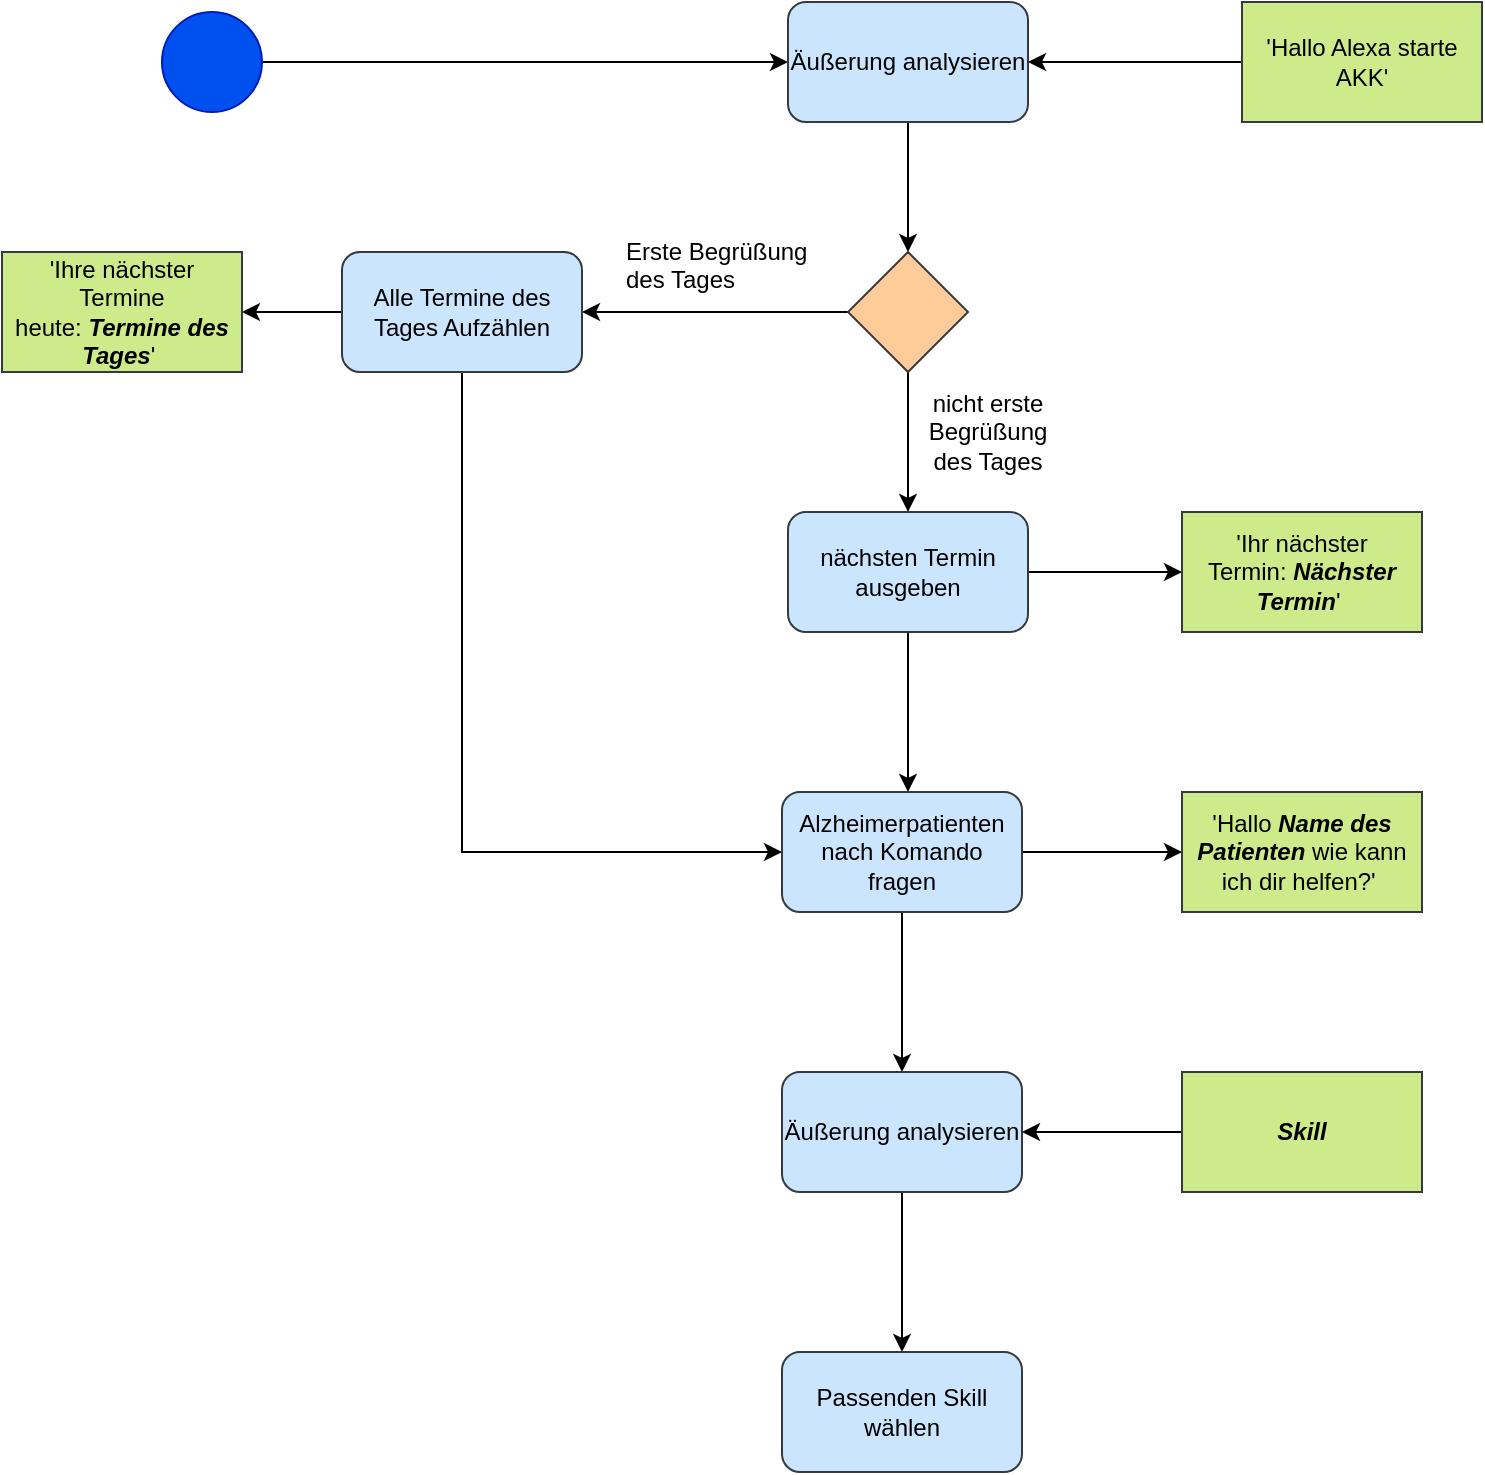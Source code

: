 <mxfile version="12.3.2" type="device" pages="1"><diagram id="JAC4MoJJ1rUjFDJthPLJ" name="Page-1"><mxGraphModel dx="672" dy="847" grid="1" gridSize="10" guides="1" tooltips="1" connect="1" arrows="1" fold="1" page="1" pageScale="1" pageWidth="827" pageHeight="1169" math="0" shadow="0"><root><mxCell id="0"/><mxCell id="1" parent="0"/><mxCell id="LytDboVsAhBIqmu7Ithb-2" value="" style="edgeStyle=orthogonalEdgeStyle;rounded=0;orthogonalLoop=1;jettySize=auto;html=1;" edge="1" parent="1" source="3pyfW12AV0Ln1BtnyXBs-1" target="3pyfW12AV0Ln1BtnyXBs-4"><mxGeometry relative="1" as="geometry"><mxPoint x="230" y="95" as="targetPoint"/></mxGeometry></mxCell><mxCell id="3pyfW12AV0Ln1BtnyXBs-1" value="" style="ellipse;whiteSpace=wrap;html=1;aspect=fixed;fillColor=#0050ef;strokeColor=#001DBC;fontColor=#ffffff;" parent="1" vertex="1"><mxGeometry x="100" y="70" width="50" height="50" as="geometry"/></mxCell><mxCell id="3pyfW12AV0Ln1BtnyXBs-14" value="" style="edgeStyle=orthogonalEdgeStyle;rounded=0;orthogonalLoop=1;jettySize=auto;html=1;" parent="1" source="3pyfW12AV0Ln1BtnyXBs-4" target="3pyfW12AV0Ln1BtnyXBs-13" edge="1"><mxGeometry relative="1" as="geometry"/></mxCell><mxCell id="3pyfW12AV0Ln1BtnyXBs-4" value="Äußerung analysieren" style="rounded=1;whiteSpace=wrap;html=1;fillColor=#cce5ff;strokeColor=#36393d;" parent="1" vertex="1"><mxGeometry x="413" y="65" width="120" height="60" as="geometry"/></mxCell><mxCell id="3pyfW12AV0Ln1BtnyXBs-9" style="edgeStyle=orthogonalEdgeStyle;rounded=0;orthogonalLoop=1;jettySize=auto;html=1;exitX=0;exitY=0.5;exitDx=0;exitDy=0;entryX=1;entryY=0.5;entryDx=0;entryDy=0;" parent="1" source="3pyfW12AV0Ln1BtnyXBs-8" target="3pyfW12AV0Ln1BtnyXBs-4" edge="1"><mxGeometry relative="1" as="geometry"/></mxCell><mxCell id="3pyfW12AV0Ln1BtnyXBs-8" value="'Hallo Alexa starte AKK'" style="rounded=0;whiteSpace=wrap;html=1;fillColor=#cdeb8b;strokeColor=#36393d;" parent="1" vertex="1"><mxGeometry x="640" y="65" width="120" height="60" as="geometry"/></mxCell><mxCell id="3pyfW12AV0Ln1BtnyXBs-17" value="" style="edgeStyle=orthogonalEdgeStyle;rounded=0;orthogonalLoop=1;jettySize=auto;html=1;" parent="1" source="3pyfW12AV0Ln1BtnyXBs-13" target="3pyfW12AV0Ln1BtnyXBs-16" edge="1"><mxGeometry relative="1" as="geometry"/></mxCell><mxCell id="3pyfW12AV0Ln1BtnyXBs-18" value="" style="edgeStyle=orthogonalEdgeStyle;rounded=0;orthogonalLoop=1;jettySize=auto;html=1;" parent="1" source="3pyfW12AV0Ln1BtnyXBs-13" target="3pyfW12AV0Ln1BtnyXBs-15" edge="1"><mxGeometry relative="1" as="geometry"/></mxCell><mxCell id="3pyfW12AV0Ln1BtnyXBs-13" value="" style="rhombus;whiteSpace=wrap;html=1;fillColor=#ffcc99;strokeColor=#36393d;" parent="1" vertex="1"><mxGeometry x="443" y="190" width="60" height="60" as="geometry"/></mxCell><mxCell id="3pyfW12AV0Ln1BtnyXBs-22" value="" style="edgeStyle=orthogonalEdgeStyle;rounded=0;orthogonalLoop=1;jettySize=auto;html=1;" parent="1" source="3pyfW12AV0Ln1BtnyXBs-15" edge="1"><mxGeometry relative="1" as="geometry"><mxPoint x="473" y="460" as="targetPoint"/></mxGeometry></mxCell><mxCell id="LytDboVsAhBIqmu7Ithb-8" value="" style="edgeStyle=orthogonalEdgeStyle;rounded=0;orthogonalLoop=1;jettySize=auto;html=1;" edge="1" parent="1" source="3pyfW12AV0Ln1BtnyXBs-15" target="LytDboVsAhBIqmu7Ithb-7"><mxGeometry relative="1" as="geometry"/></mxCell><mxCell id="3pyfW12AV0Ln1BtnyXBs-15" value="nächsten Termin ausgeben" style="rounded=1;whiteSpace=wrap;html=1;fillColor=#cce5ff;strokeColor=#36393d;" parent="1" vertex="1"><mxGeometry x="413" y="320" width="120" height="60" as="geometry"/></mxCell><mxCell id="3pyfW12AV0Ln1BtnyXBs-37" style="edgeStyle=orthogonalEdgeStyle;rounded=0;orthogonalLoop=1;jettySize=auto;html=1;exitX=0.5;exitY=1;exitDx=0;exitDy=0;entryX=0;entryY=0.5;entryDx=0;entryDy=0;" parent="1" source="3pyfW12AV0Ln1BtnyXBs-16" target="3pyfW12AV0Ln1BtnyXBs-32" edge="1"><mxGeometry relative="1" as="geometry"/></mxCell><mxCell id="LytDboVsAhBIqmu7Ithb-10" value="" style="edgeStyle=orthogonalEdgeStyle;rounded=0;orthogonalLoop=1;jettySize=auto;html=1;" edge="1" parent="1" source="3pyfW12AV0Ln1BtnyXBs-16" target="LytDboVsAhBIqmu7Ithb-9"><mxGeometry relative="1" as="geometry"/></mxCell><mxCell id="3pyfW12AV0Ln1BtnyXBs-16" value="Alle Termine des Tages Aufzählen" style="rounded=1;whiteSpace=wrap;html=1;fillColor=#cce5ff;strokeColor=#36393d;" parent="1" vertex="1"><mxGeometry x="190" y="190" width="120" height="60" as="geometry"/></mxCell><mxCell id="3pyfW12AV0Ln1BtnyXBs-19" value="Erste Begrüßung &lt;br&gt;des Tages" style="text;html=1;resizable=0;points=[];autosize=1;align=left;verticalAlign=top;spacingTop=-4;" parent="1" vertex="1"><mxGeometry x="330" y="180" width="110" height="30" as="geometry"/></mxCell><mxCell id="3pyfW12AV0Ln1BtnyXBs-20" value="nicht erste Begrüßung des Tages" style="text;html=1;strokeColor=none;fillColor=none;align=center;verticalAlign=middle;whiteSpace=wrap;rounded=0;" parent="1" vertex="1"><mxGeometry x="493" y="270" width="40" height="20" as="geometry"/></mxCell><mxCell id="3pyfW12AV0Ln1BtnyXBs-35" value="" style="edgeStyle=orthogonalEdgeStyle;rounded=0;orthogonalLoop=1;jettySize=auto;html=1;" parent="1" source="3pyfW12AV0Ln1BtnyXBs-32" edge="1"><mxGeometry relative="1" as="geometry"><mxPoint x="470" y="600" as="targetPoint"/></mxGeometry></mxCell><mxCell id="LytDboVsAhBIqmu7Ithb-6" value="" style="edgeStyle=orthogonalEdgeStyle;rounded=0;orthogonalLoop=1;jettySize=auto;html=1;" edge="1" parent="1" source="3pyfW12AV0Ln1BtnyXBs-32" target="LytDboVsAhBIqmu7Ithb-5"><mxGeometry relative="1" as="geometry"/></mxCell><mxCell id="3pyfW12AV0Ln1BtnyXBs-32" value="Alzheimerpatienten nach Komando fragen" style="rounded=1;whiteSpace=wrap;html=1;fillColor=#cce5ff;strokeColor=#36393d;" parent="1" vertex="1"><mxGeometry x="410" y="460" width="120" height="60" as="geometry"/></mxCell><mxCell id="3pyfW12AV0Ln1BtnyXBs-39" value="" style="edgeStyle=orthogonalEdgeStyle;rounded=0;orthogonalLoop=1;jettySize=auto;html=1;" parent="1" source="3pyfW12AV0Ln1BtnyXBs-36" target="3pyfW12AV0Ln1BtnyXBs-38" edge="1"><mxGeometry relative="1" as="geometry"/></mxCell><mxCell id="3pyfW12AV0Ln1BtnyXBs-36" value="Äußerung analysieren" style="rounded=1;whiteSpace=wrap;html=1;fillColor=#cce5ff;strokeColor=#36393d;" parent="1" vertex="1"><mxGeometry x="410" y="600" width="120" height="60" as="geometry"/></mxCell><mxCell id="3pyfW12AV0Ln1BtnyXBs-38" value="Passenden Skill wählen" style="rounded=1;whiteSpace=wrap;html=1;fillColor=#cce5ff;strokeColor=#36393d;" parent="1" vertex="1"><mxGeometry x="410" y="740" width="120" height="60" as="geometry"/></mxCell><mxCell id="LytDboVsAhBIqmu7Ithb-4" value="" style="edgeStyle=orthogonalEdgeStyle;rounded=0;orthogonalLoop=1;jettySize=auto;html=1;" edge="1" parent="1" source="LytDboVsAhBIqmu7Ithb-3" target="3pyfW12AV0Ln1BtnyXBs-36"><mxGeometry relative="1" as="geometry"/></mxCell><mxCell id="LytDboVsAhBIqmu7Ithb-3" value="&lt;b&gt;&lt;i&gt;Skill&lt;/i&gt;&lt;/b&gt;" style="rounded=0;whiteSpace=wrap;html=1;fillColor=#cdeb8b;strokeColor=#36393d;" vertex="1" parent="1"><mxGeometry x="610" y="600" width="120" height="60" as="geometry"/></mxCell><mxCell id="LytDboVsAhBIqmu7Ithb-5" value="'Hallo &lt;b&gt;&lt;i&gt;Name des Patienten&lt;/i&gt;&lt;/b&gt;&amp;nbsp;wie kann ich dir helfen?'&amp;nbsp;" style="rounded=0;whiteSpace=wrap;html=1;fillColor=#cdeb8b;strokeColor=#36393d;" vertex="1" parent="1"><mxGeometry x="610" y="460" width="120" height="60" as="geometry"/></mxCell><mxCell id="LytDboVsAhBIqmu7Ithb-7" value="'Ihr nächster Termin:&amp;nbsp;&lt;b&gt;&lt;i&gt;Nächster Termin&lt;/i&gt;&lt;/b&gt;'&amp;nbsp;" style="rounded=0;whiteSpace=wrap;html=1;fillColor=#cdeb8b;strokeColor=#36393d;" vertex="1" parent="1"><mxGeometry x="610" y="320" width="120" height="60" as="geometry"/></mxCell><mxCell id="LytDboVsAhBIqmu7Ithb-9" value="'Ihre nächster Termine heute:&amp;nbsp;&lt;b&gt;&lt;i&gt;Termine des Tages&lt;/i&gt;&lt;/b&gt;'&amp;nbsp;" style="rounded=0;whiteSpace=wrap;html=1;fillColor=#cdeb8b;strokeColor=#36393d;" vertex="1" parent="1"><mxGeometry x="20" y="190" width="120" height="60" as="geometry"/></mxCell></root></mxGraphModel></diagram></mxfile>